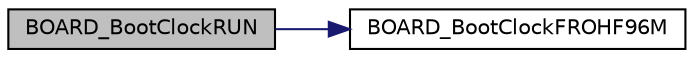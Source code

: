 digraph "BOARD_BootClockRUN"
{
  edge [fontname="Helvetica",fontsize="10",labelfontname="Helvetica",labelfontsize="10"];
  node [fontname="Helvetica",fontsize="10",shape=record];
  rankdir="LR";
  Node0 [label="BOARD_BootClockRUN",height=0.2,width=0.4,color="black", fillcolor="grey75", style="filled", fontcolor="black"];
  Node0 -> Node1 [color="midnightblue",fontsize="10",style="solid",fontname="Helvetica"];
  Node1 [label="BOARD_BootClockFROHF96M",height=0.2,width=0.4,color="black", fillcolor="white", style="filled",URL="$lpcxpresso54114_2clock__config_8c.html#a245da4f80747dadd943a8891f2d6592d",tooltip="This function executes configuration of clocks. "];
}
